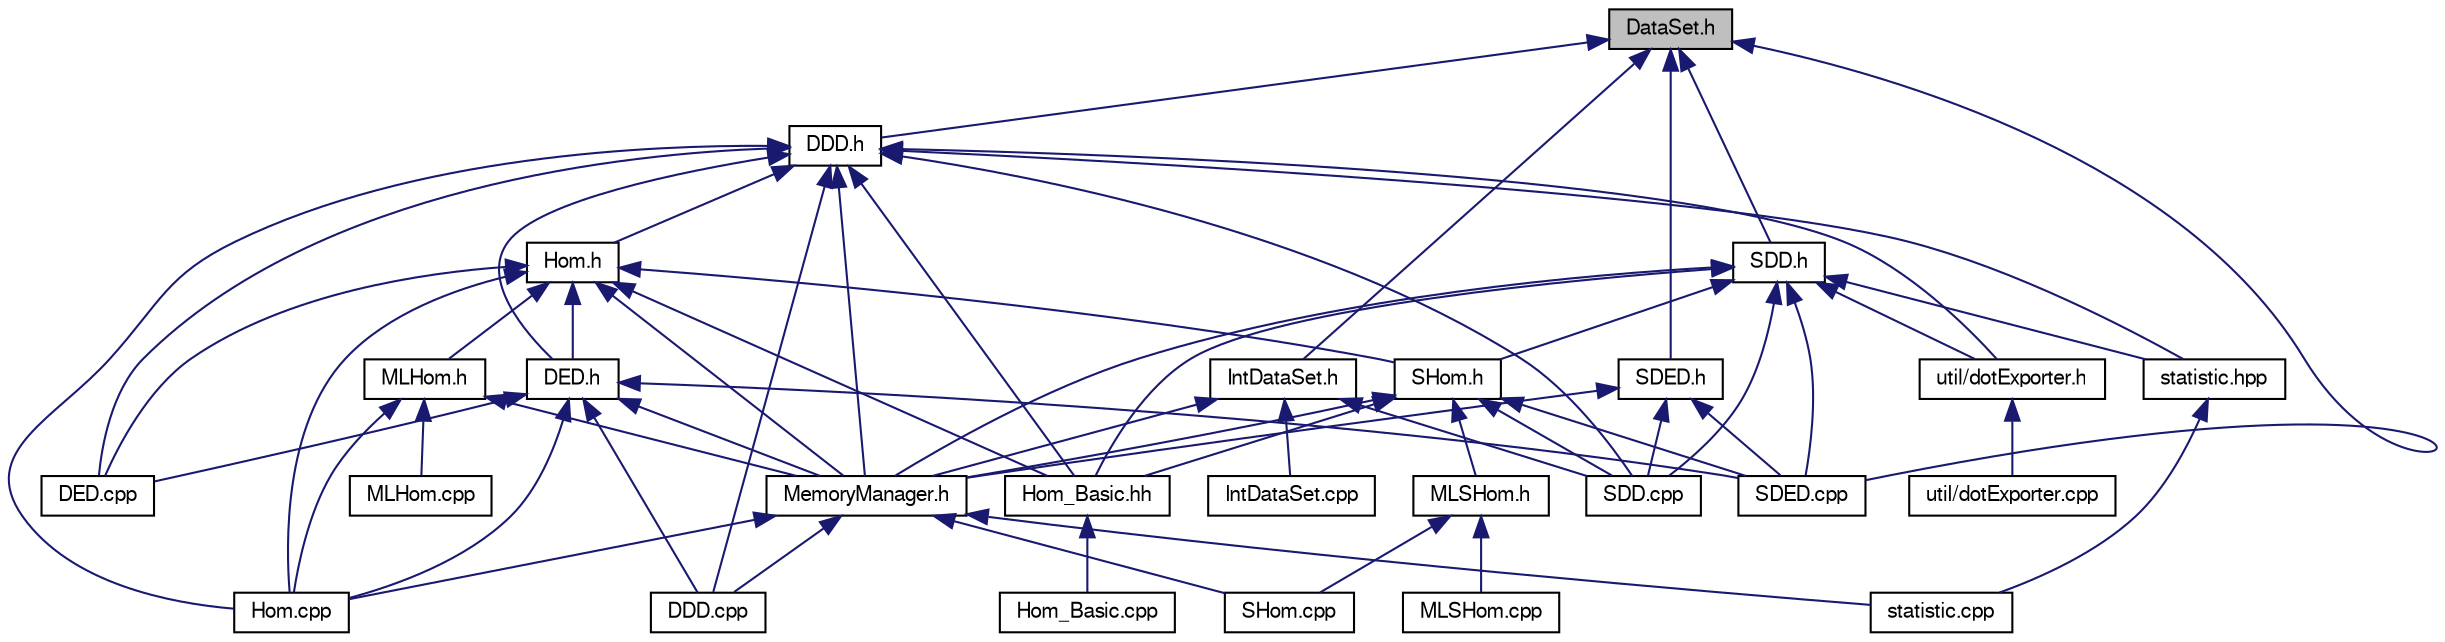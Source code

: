 digraph "DataSet.h"
{
  edge [fontname="FreeSans",fontsize="10",labelfontname="FreeSans",labelfontsize="10"];
  node [fontname="FreeSans",fontsize="10",shape=record];
  Node1 [label="DataSet.h",height=0.2,width=0.4,color="black", fillcolor="grey75", style="filled" fontcolor="black"];
  Node1 -> Node2 [dir="back",color="midnightblue",fontsize="10",style="solid",fontname="FreeSans"];
  Node2 [label="DDD.h",height=0.2,width=0.4,color="black", fillcolor="white", style="filled",URL="$DDD_8h.html"];
  Node2 -> Node3 [dir="back",color="midnightblue",fontsize="10",style="solid",fontname="FreeSans"];
  Node3 [label="DDD.cpp",height=0.2,width=0.4,color="black", fillcolor="white", style="filled",URL="$DDD_8cpp.html"];
  Node2 -> Node4 [dir="back",color="midnightblue",fontsize="10",style="solid",fontname="FreeSans"];
  Node4 [label="MemoryManager.h",height=0.2,width=0.4,color="black", fillcolor="white", style="filled",URL="$MemoryManager_8h.html"];
  Node4 -> Node3 [dir="back",color="midnightblue",fontsize="10",style="solid",fontname="FreeSans"];
  Node4 -> Node5 [dir="back",color="midnightblue",fontsize="10",style="solid",fontname="FreeSans"];
  Node5 [label="Hom.cpp",height=0.2,width=0.4,color="black", fillcolor="white", style="filled",URL="$Hom_8cpp.html"];
  Node4 -> Node6 [dir="back",color="midnightblue",fontsize="10",style="solid",fontname="FreeSans"];
  Node6 [label="SHom.cpp",height=0.2,width=0.4,color="black", fillcolor="white", style="filled",URL="$SHom_8cpp.html"];
  Node4 -> Node7 [dir="back",color="midnightblue",fontsize="10",style="solid",fontname="FreeSans"];
  Node7 [label="statistic.cpp",height=0.2,width=0.4,color="black", fillcolor="white", style="filled",URL="$statistic_8cpp.html"];
  Node2 -> Node8 [dir="back",color="midnightblue",fontsize="10",style="solid",fontname="FreeSans"];
  Node8 [label="DED.cpp",height=0.2,width=0.4,color="black", fillcolor="white", style="filled",URL="$DED_8cpp.html"];
  Node2 -> Node9 [dir="back",color="midnightblue",fontsize="10",style="solid",fontname="FreeSans"];
  Node9 [label="DED.h",height=0.2,width=0.4,color="black", fillcolor="white", style="filled",URL="$DED_8h.html"];
  Node9 -> Node3 [dir="back",color="midnightblue",fontsize="10",style="solid",fontname="FreeSans"];
  Node9 -> Node4 [dir="back",color="midnightblue",fontsize="10",style="solid",fontname="FreeSans"];
  Node9 -> Node8 [dir="back",color="midnightblue",fontsize="10",style="solid",fontname="FreeSans"];
  Node9 -> Node5 [dir="back",color="midnightblue",fontsize="10",style="solid",fontname="FreeSans"];
  Node9 -> Node10 [dir="back",color="midnightblue",fontsize="10",style="solid",fontname="FreeSans"];
  Node10 [label="SDED.cpp",height=0.2,width=0.4,color="black", fillcolor="white", style="filled",URL="$SDED_8cpp.html"];
  Node2 -> Node5 [dir="back",color="midnightblue",fontsize="10",style="solid",fontname="FreeSans"];
  Node2 -> Node11 [dir="back",color="midnightblue",fontsize="10",style="solid",fontname="FreeSans"];
  Node11 [label="Hom.h",height=0.2,width=0.4,color="black", fillcolor="white", style="filled",URL="$Hom_8h.html"];
  Node11 -> Node4 [dir="back",color="midnightblue",fontsize="10",style="solid",fontname="FreeSans"];
  Node11 -> Node8 [dir="back",color="midnightblue",fontsize="10",style="solid",fontname="FreeSans"];
  Node11 -> Node9 [dir="back",color="midnightblue",fontsize="10",style="solid",fontname="FreeSans"];
  Node11 -> Node5 [dir="back",color="midnightblue",fontsize="10",style="solid",fontname="FreeSans"];
  Node11 -> Node12 [dir="back",color="midnightblue",fontsize="10",style="solid",fontname="FreeSans"];
  Node12 [label="Hom_Basic.hh",height=0.2,width=0.4,color="black", fillcolor="white", style="filled",URL="$Hom__Basic_8hh.html"];
  Node12 -> Node13 [dir="back",color="midnightblue",fontsize="10",style="solid",fontname="FreeSans"];
  Node13 [label="Hom_Basic.cpp",height=0.2,width=0.4,color="black", fillcolor="white", style="filled",URL="$Hom__Basic_8cpp.html"];
  Node11 -> Node14 [dir="back",color="midnightblue",fontsize="10",style="solid",fontname="FreeSans"];
  Node14 [label="MLHom.h",height=0.2,width=0.4,color="black", fillcolor="white", style="filled",URL="$MLHom_8h.html"];
  Node14 -> Node4 [dir="back",color="midnightblue",fontsize="10",style="solid",fontname="FreeSans"];
  Node14 -> Node5 [dir="back",color="midnightblue",fontsize="10",style="solid",fontname="FreeSans"];
  Node14 -> Node15 [dir="back",color="midnightblue",fontsize="10",style="solid",fontname="FreeSans"];
  Node15 [label="MLHom.cpp",height=0.2,width=0.4,color="black", fillcolor="white", style="filled",URL="$MLHom_8cpp.html"];
  Node11 -> Node16 [dir="back",color="midnightblue",fontsize="10",style="solid",fontname="FreeSans"];
  Node16 [label="SHom.h",height=0.2,width=0.4,color="black", fillcolor="white", style="filled",URL="$SHom_8h.html"];
  Node16 -> Node4 [dir="back",color="midnightblue",fontsize="10",style="solid",fontname="FreeSans"];
  Node16 -> Node12 [dir="back",color="midnightblue",fontsize="10",style="solid",fontname="FreeSans"];
  Node16 -> Node17 [dir="back",color="midnightblue",fontsize="10",style="solid",fontname="FreeSans"];
  Node17 [label="MLSHom.h",height=0.2,width=0.4,color="black", fillcolor="white", style="filled",URL="$MLSHom_8h.html"];
  Node17 -> Node18 [dir="back",color="midnightblue",fontsize="10",style="solid",fontname="FreeSans"];
  Node18 [label="MLSHom.cpp",height=0.2,width=0.4,color="black", fillcolor="white", style="filled",URL="$MLSHom_8cpp.html"];
  Node17 -> Node6 [dir="back",color="midnightblue",fontsize="10",style="solid",fontname="FreeSans"];
  Node16 -> Node19 [dir="back",color="midnightblue",fontsize="10",style="solid",fontname="FreeSans"];
  Node19 [label="SDD.cpp",height=0.2,width=0.4,color="black", fillcolor="white", style="filled",URL="$SDD_8cpp.html"];
  Node16 -> Node10 [dir="back",color="midnightblue",fontsize="10",style="solid",fontname="FreeSans"];
  Node2 -> Node12 [dir="back",color="midnightblue",fontsize="10",style="solid",fontname="FreeSans"];
  Node2 -> Node19 [dir="back",color="midnightblue",fontsize="10",style="solid",fontname="FreeSans"];
  Node2 -> Node20 [dir="back",color="midnightblue",fontsize="10",style="solid",fontname="FreeSans"];
  Node20 [label="statistic.hpp",height=0.2,width=0.4,color="black", fillcolor="white", style="filled",URL="$statistic_8hpp.html"];
  Node20 -> Node7 [dir="back",color="midnightblue",fontsize="10",style="solid",fontname="FreeSans"];
  Node2 -> Node21 [dir="back",color="midnightblue",fontsize="10",style="solid",fontname="FreeSans"];
  Node21 [label="util/dotExporter.h",height=0.2,width=0.4,color="black", fillcolor="white", style="filled",URL="$dotExporter_8h.html"];
  Node21 -> Node22 [dir="back",color="midnightblue",fontsize="10",style="solid",fontname="FreeSans"];
  Node22 [label="util/dotExporter.cpp",height=0.2,width=0.4,color="black", fillcolor="white", style="filled",URL="$dotExporter_8cpp.html"];
  Node1 -> Node23 [dir="back",color="midnightblue",fontsize="10",style="solid",fontname="FreeSans"];
  Node23 [label="IntDataSet.h",height=0.2,width=0.4,color="black", fillcolor="white", style="filled",URL="$IntDataSet_8h.html"];
  Node23 -> Node4 [dir="back",color="midnightblue",fontsize="10",style="solid",fontname="FreeSans"];
  Node23 -> Node24 [dir="back",color="midnightblue",fontsize="10",style="solid",fontname="FreeSans"];
  Node24 [label="IntDataSet.cpp",height=0.2,width=0.4,color="black", fillcolor="white", style="filled",URL="$IntDataSet_8cpp.html"];
  Node23 -> Node19 [dir="back",color="midnightblue",fontsize="10",style="solid",fontname="FreeSans"];
  Node1 -> Node25 [dir="back",color="midnightblue",fontsize="10",style="solid",fontname="FreeSans"];
  Node25 [label="SDD.h",height=0.2,width=0.4,color="black", fillcolor="white", style="filled",URL="$SDD_8h.html"];
  Node25 -> Node4 [dir="back",color="midnightblue",fontsize="10",style="solid",fontname="FreeSans"];
  Node25 -> Node12 [dir="back",color="midnightblue",fontsize="10",style="solid",fontname="FreeSans"];
  Node25 -> Node19 [dir="back",color="midnightblue",fontsize="10",style="solid",fontname="FreeSans"];
  Node25 -> Node10 [dir="back",color="midnightblue",fontsize="10",style="solid",fontname="FreeSans"];
  Node25 -> Node16 [dir="back",color="midnightblue",fontsize="10",style="solid",fontname="FreeSans"];
  Node25 -> Node20 [dir="back",color="midnightblue",fontsize="10",style="solid",fontname="FreeSans"];
  Node25 -> Node21 [dir="back",color="midnightblue",fontsize="10",style="solid",fontname="FreeSans"];
  Node1 -> Node10 [dir="back",color="midnightblue",fontsize="10",style="solid",fontname="FreeSans"];
  Node1 -> Node26 [dir="back",color="midnightblue",fontsize="10",style="solid",fontname="FreeSans"];
  Node26 [label="SDED.h",height=0.2,width=0.4,color="black", fillcolor="white", style="filled",URL="$SDED_8h.html"];
  Node26 -> Node4 [dir="back",color="midnightblue",fontsize="10",style="solid",fontname="FreeSans"];
  Node26 -> Node19 [dir="back",color="midnightblue",fontsize="10",style="solid",fontname="FreeSans"];
  Node26 -> Node10 [dir="back",color="midnightblue",fontsize="10",style="solid",fontname="FreeSans"];
}
